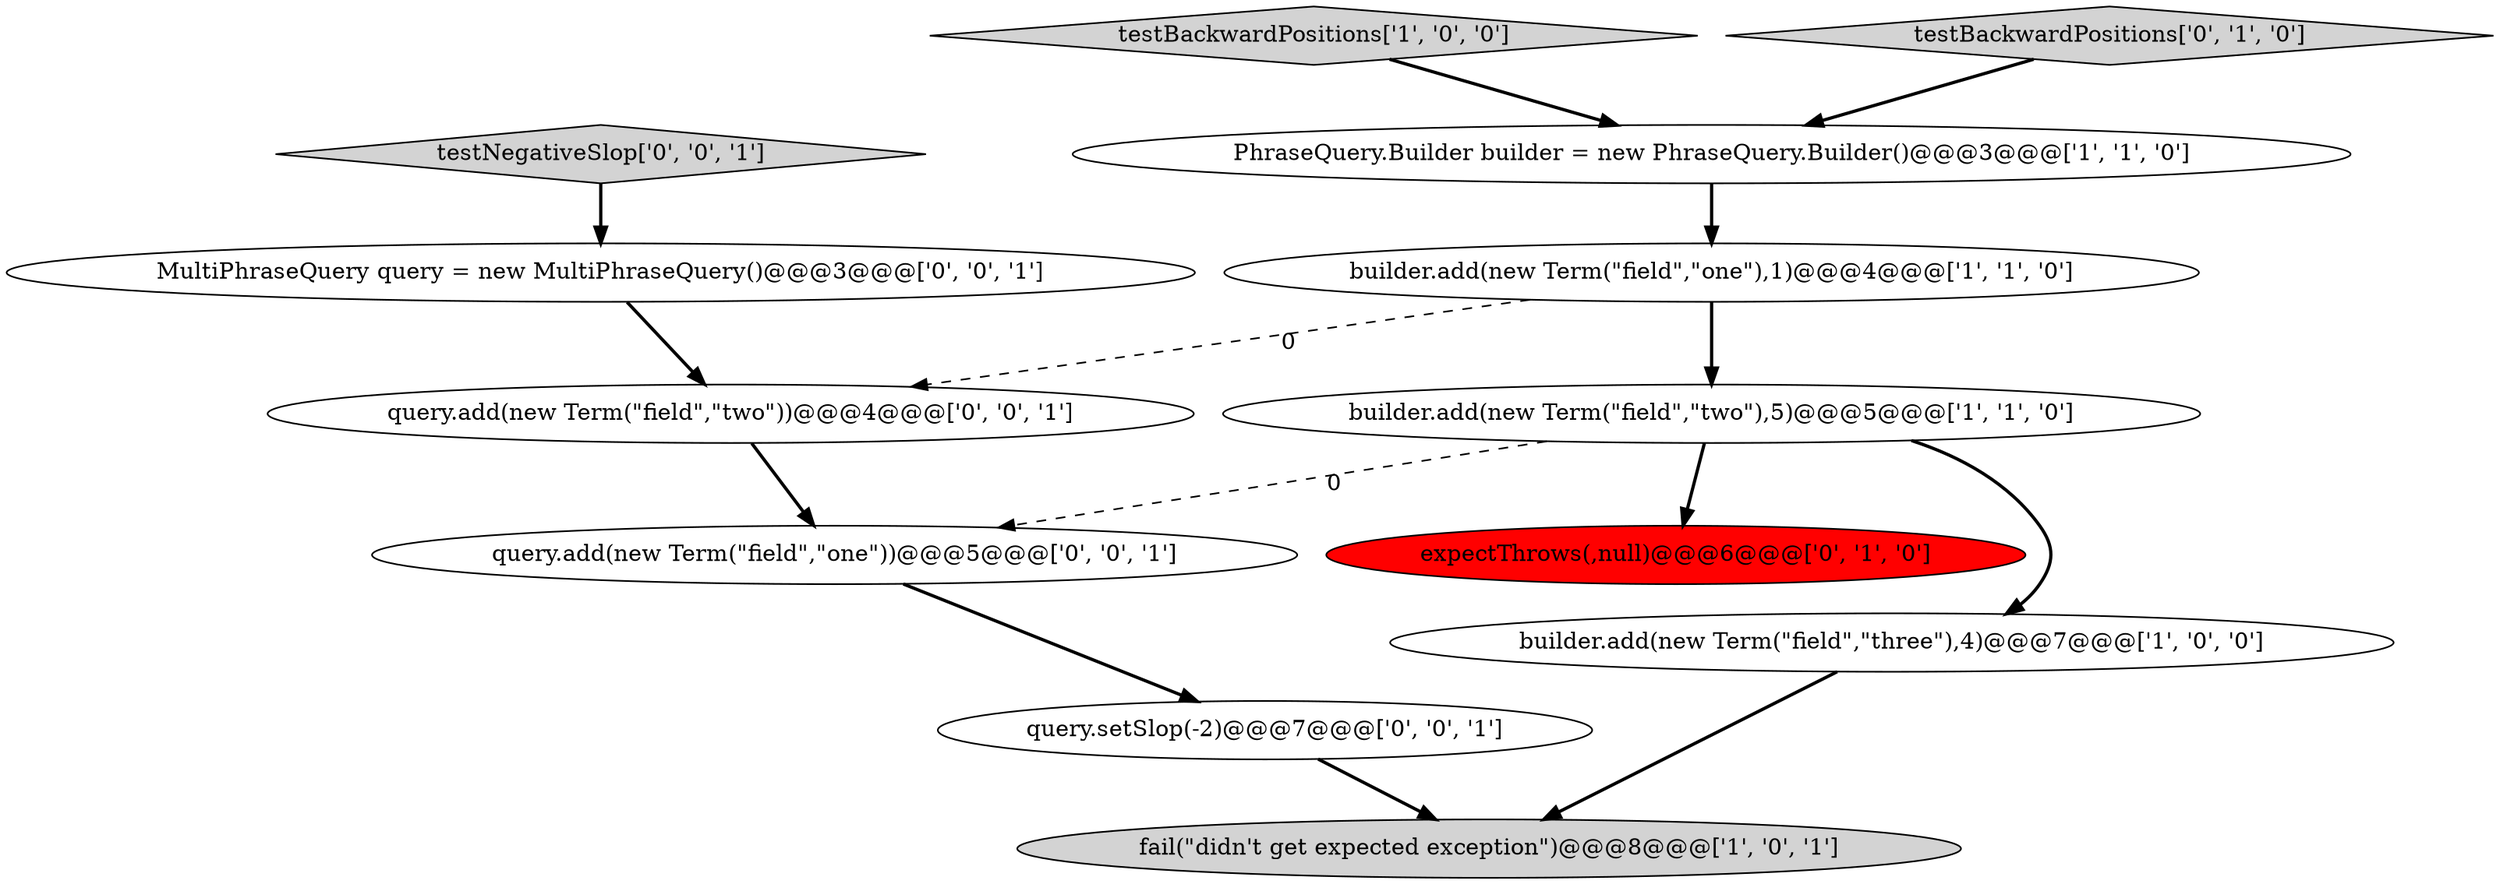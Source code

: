 digraph {
12 [style = filled, label = "query.setSlop(-2)@@@7@@@['0', '0', '1']", fillcolor = white, shape = ellipse image = "AAA0AAABBB3BBB"];
2 [style = filled, label = "testBackwardPositions['1', '0', '0']", fillcolor = lightgray, shape = diamond image = "AAA0AAABBB1BBB"];
10 [style = filled, label = "MultiPhraseQuery query = new MultiPhraseQuery()@@@3@@@['0', '0', '1']", fillcolor = white, shape = ellipse image = "AAA0AAABBB3BBB"];
8 [style = filled, label = "query.add(new Term(\"field\",\"one\"))@@@5@@@['0', '0', '1']", fillcolor = white, shape = ellipse image = "AAA0AAABBB3BBB"];
6 [style = filled, label = "testBackwardPositions['0', '1', '0']", fillcolor = lightgray, shape = diamond image = "AAA0AAABBB2BBB"];
0 [style = filled, label = "builder.add(new Term(\"field\",\"one\"),1)@@@4@@@['1', '1', '0']", fillcolor = white, shape = ellipse image = "AAA0AAABBB1BBB"];
1 [style = filled, label = "fail(\"didn't get expected exception\")@@@8@@@['1', '0', '1']", fillcolor = lightgray, shape = ellipse image = "AAA0AAABBB1BBB"];
9 [style = filled, label = "testNegativeSlop['0', '0', '1']", fillcolor = lightgray, shape = diamond image = "AAA0AAABBB3BBB"];
11 [style = filled, label = "query.add(new Term(\"field\",\"two\"))@@@4@@@['0', '0', '1']", fillcolor = white, shape = ellipse image = "AAA0AAABBB3BBB"];
5 [style = filled, label = "PhraseQuery.Builder builder = new PhraseQuery.Builder()@@@3@@@['1', '1', '0']", fillcolor = white, shape = ellipse image = "AAA0AAABBB1BBB"];
7 [style = filled, label = "expectThrows(,null)@@@6@@@['0', '1', '0']", fillcolor = red, shape = ellipse image = "AAA1AAABBB2BBB"];
3 [style = filled, label = "builder.add(new Term(\"field\",\"two\"),5)@@@5@@@['1', '1', '0']", fillcolor = white, shape = ellipse image = "AAA0AAABBB1BBB"];
4 [style = filled, label = "builder.add(new Term(\"field\",\"three\"),4)@@@7@@@['1', '0', '0']", fillcolor = white, shape = ellipse image = "AAA0AAABBB1BBB"];
0->3 [style = bold, label=""];
3->8 [style = dashed, label="0"];
11->8 [style = bold, label=""];
6->5 [style = bold, label=""];
4->1 [style = bold, label=""];
0->11 [style = dashed, label="0"];
9->10 [style = bold, label=""];
5->0 [style = bold, label=""];
3->7 [style = bold, label=""];
12->1 [style = bold, label=""];
3->4 [style = bold, label=""];
8->12 [style = bold, label=""];
2->5 [style = bold, label=""];
10->11 [style = bold, label=""];
}
